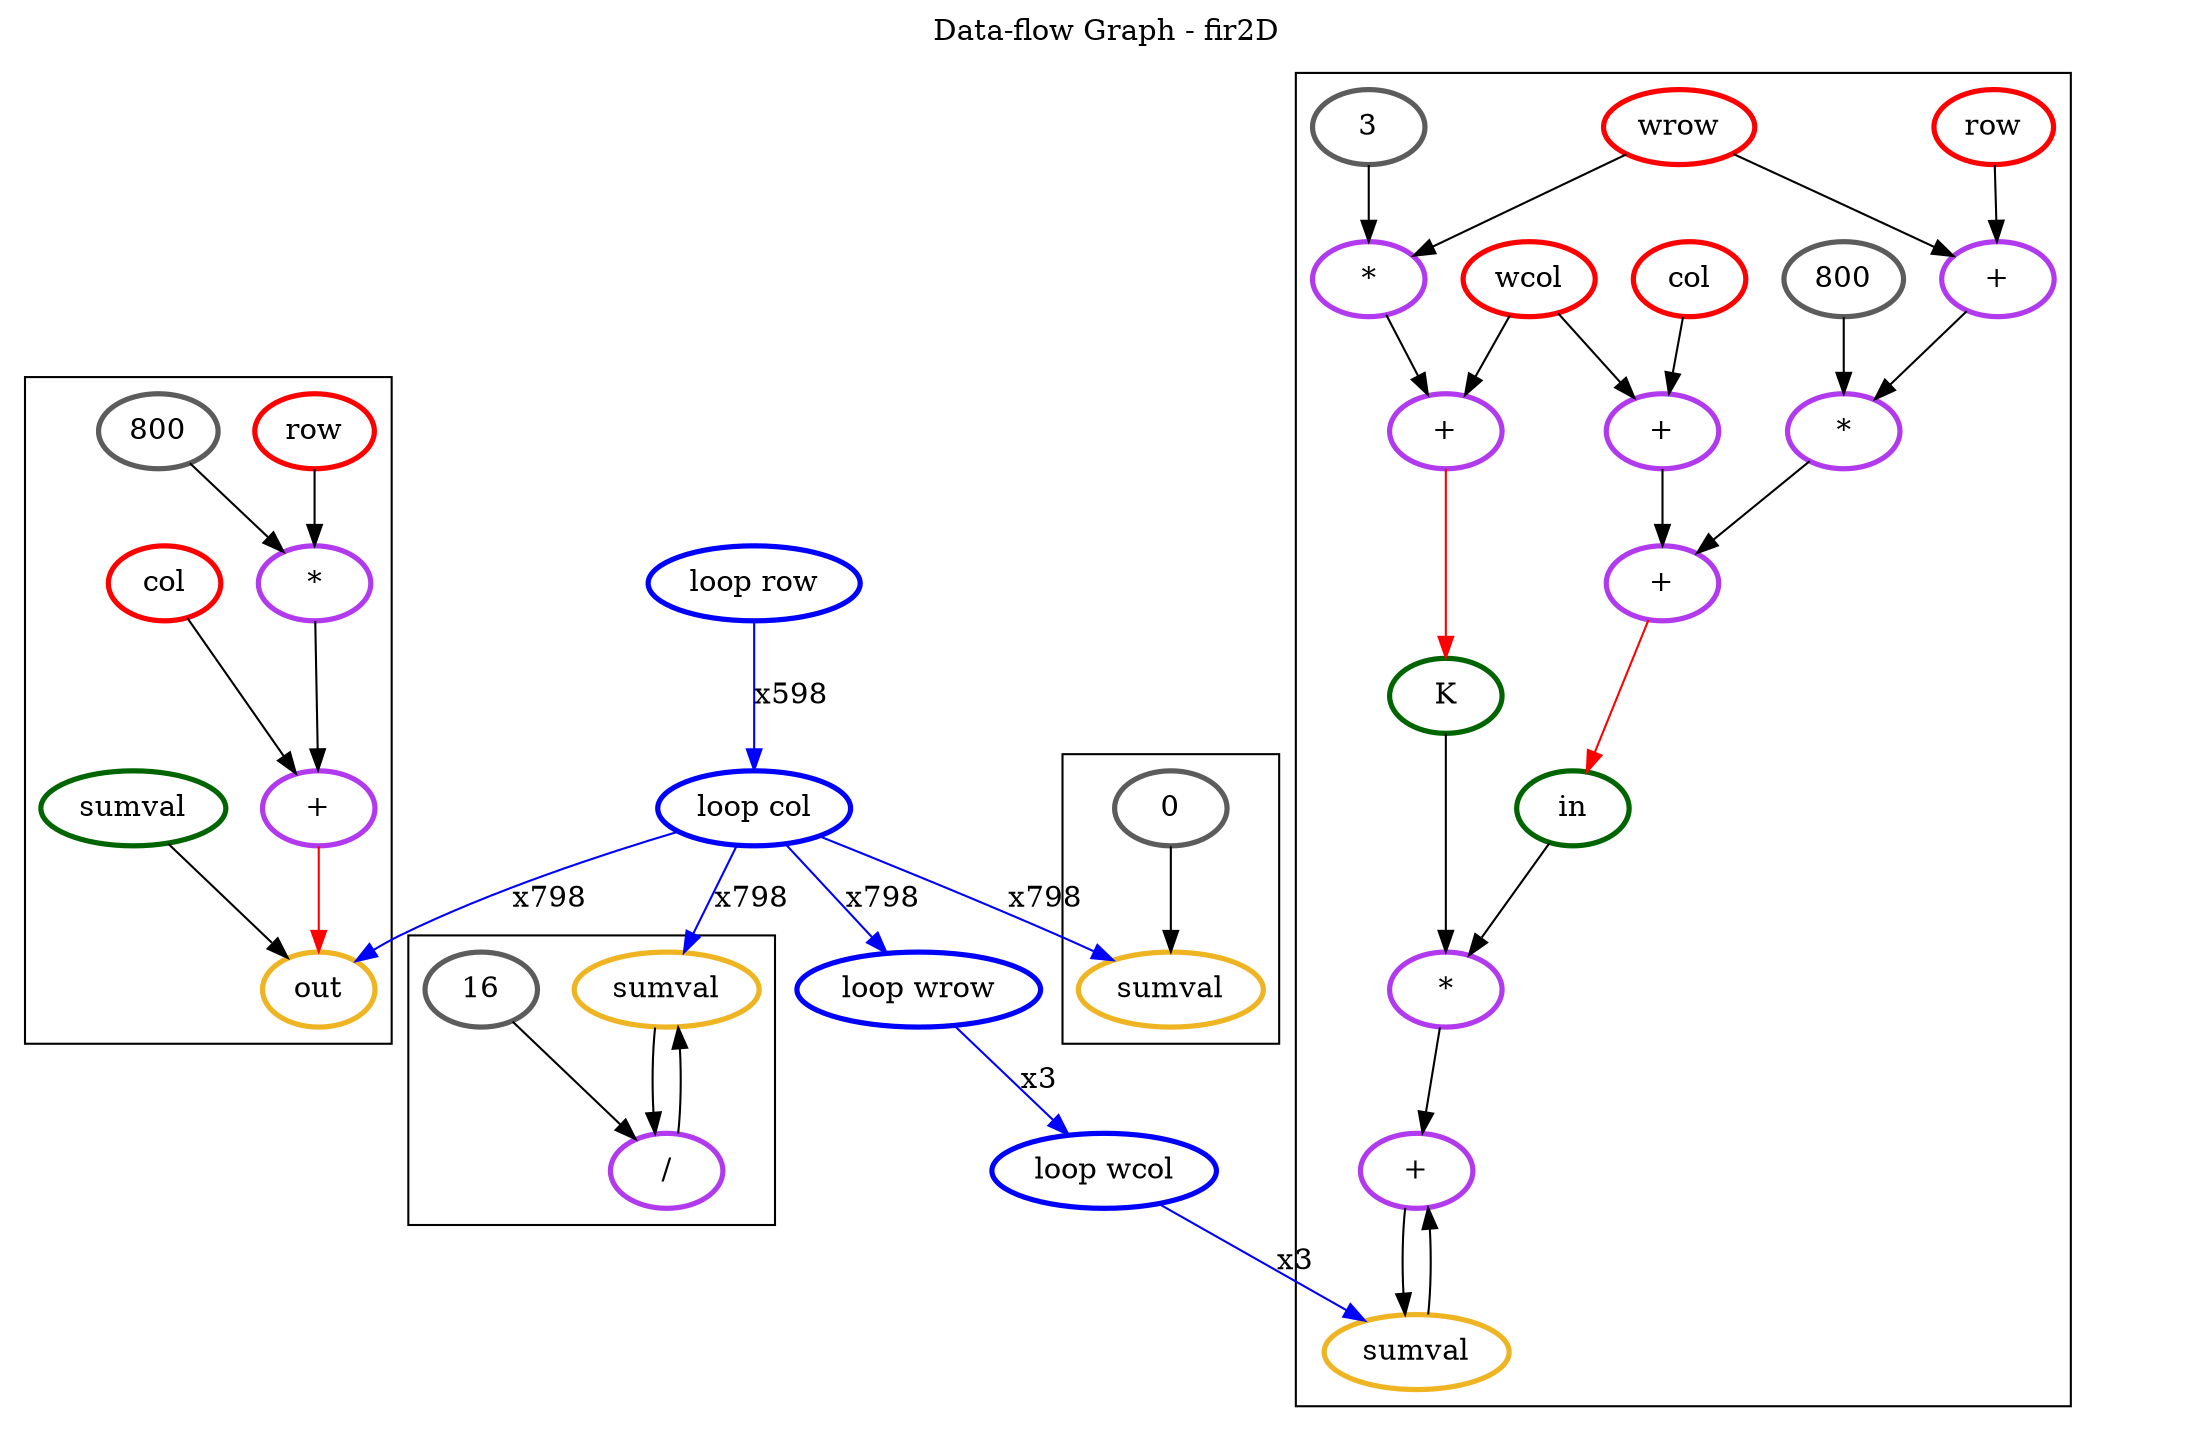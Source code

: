 Digraph G {
node [penwidth=2.5]
subgraph cluster4{
n31 [label="out" color="goldenrod2"]
n32 [label="+" color="darkorchid2"]
n33 [label="*" color="darkorchid2"]
n34 [label="row" color="red"]
n35 [label="800" color="gray36"]
n36 [label="col" color="red"]
n37 [label="sumval" color="darkgreen"]
}
subgraph cluster3{
n27 [label="sumval" color="goldenrod2"]
n28 [label="/" color="darkorchid2"]
n30 [label="16" color="gray36"]
}
subgraph cluster2{
n8 [label="+" color="darkorchid2"]
n9 [label="sumval" color="goldenrod2"]
n10 [label="*" color="darkorchid2"]
n11 [label="in" color="darkgreen"]
n12 [label="+" color="darkorchid2"]
n13 [label="*" color="darkorchid2"]
n14 [label="+" color="darkorchid2"]
n15 [label="row" color="red"]
n16 [label="wrow" color="red"]
n17 [label="800" color="gray36"]
n18 [label="+" color="darkorchid2"]
n19 [label="col" color="red"]
n20 [label="wcol" color="red"]
n21 [label="K" color="darkgreen"]
n22 [label="+" color="darkorchid2"]
n23 [label="*" color="darkorchid2"]
n25 [label="3" color="gray36"]
}
subgraph cluster1{
n3 [label="sumval" color="goldenrod2"]
n5 [label="0" color="gray36"]
}
subgraph cluster0{
}
n0 [label="" color="white"]
n1 [label="loop row" color="blue1"]
n2 [label="loop col" color="blue1"]
n6 [label="loop wrow" color="blue1"]
n7 [label="loop wcol" color="blue1"]
n5 -> n3 [label="", color=black]
n15 -> n14 [label="", color=black]
n16 -> n14 [label="", color=black]
n14 -> n13 [label="", color=black]
n17 -> n13 [label="", color=black]
n19 -> n18 [label="", color=black]
n20 -> n18 [label="", color=black]
n13 -> n12 [label="", color=black]
n18 -> n12 [label="", color=black]
n12 -> n11 [label="", color=red]
n16 -> n23 [label="", color=black]
n25 -> n23 [label="", color=black]
n23 -> n22 [label="", color=black]
n20 -> n22 [label="", color=black]
n22 -> n21 [label="", color=red]
n11 -> n10 [label="", color=black]
n21 -> n10 [label="", color=black]
n10 -> n8 [label="", color=black]
n9 -> n8 [label="", color=black]
n8 -> n9 [label="", color=black]
n7 -> n9 [label="x3", color=blue]
n6 -> n7 [label="x3", color=blue]
n27 -> n28 [label="", color=black]
n30 -> n28 [label="", color=black]
n28 -> n27 [label="", color=black]
n34 -> n33 [label="", color=black]
n35 -> n33 [label="", color=black]
n33 -> n32 [label="", color=black]
n36 -> n32 [label="", color=black]
n32 -> n31 [label="", color=red]
n37 -> n31 [label="", color=black]
n2 -> n3 [label="x798", color=blue]
n2 -> n6 [label="x798", color=blue]
n2 -> n27 [label="x798", color=blue]
n2 -> n31 [label="x798", color=blue]
n1 -> n2 [label="x598", color=blue]
labelloc="t"
label="Data-flow Graph - fir2D"
}